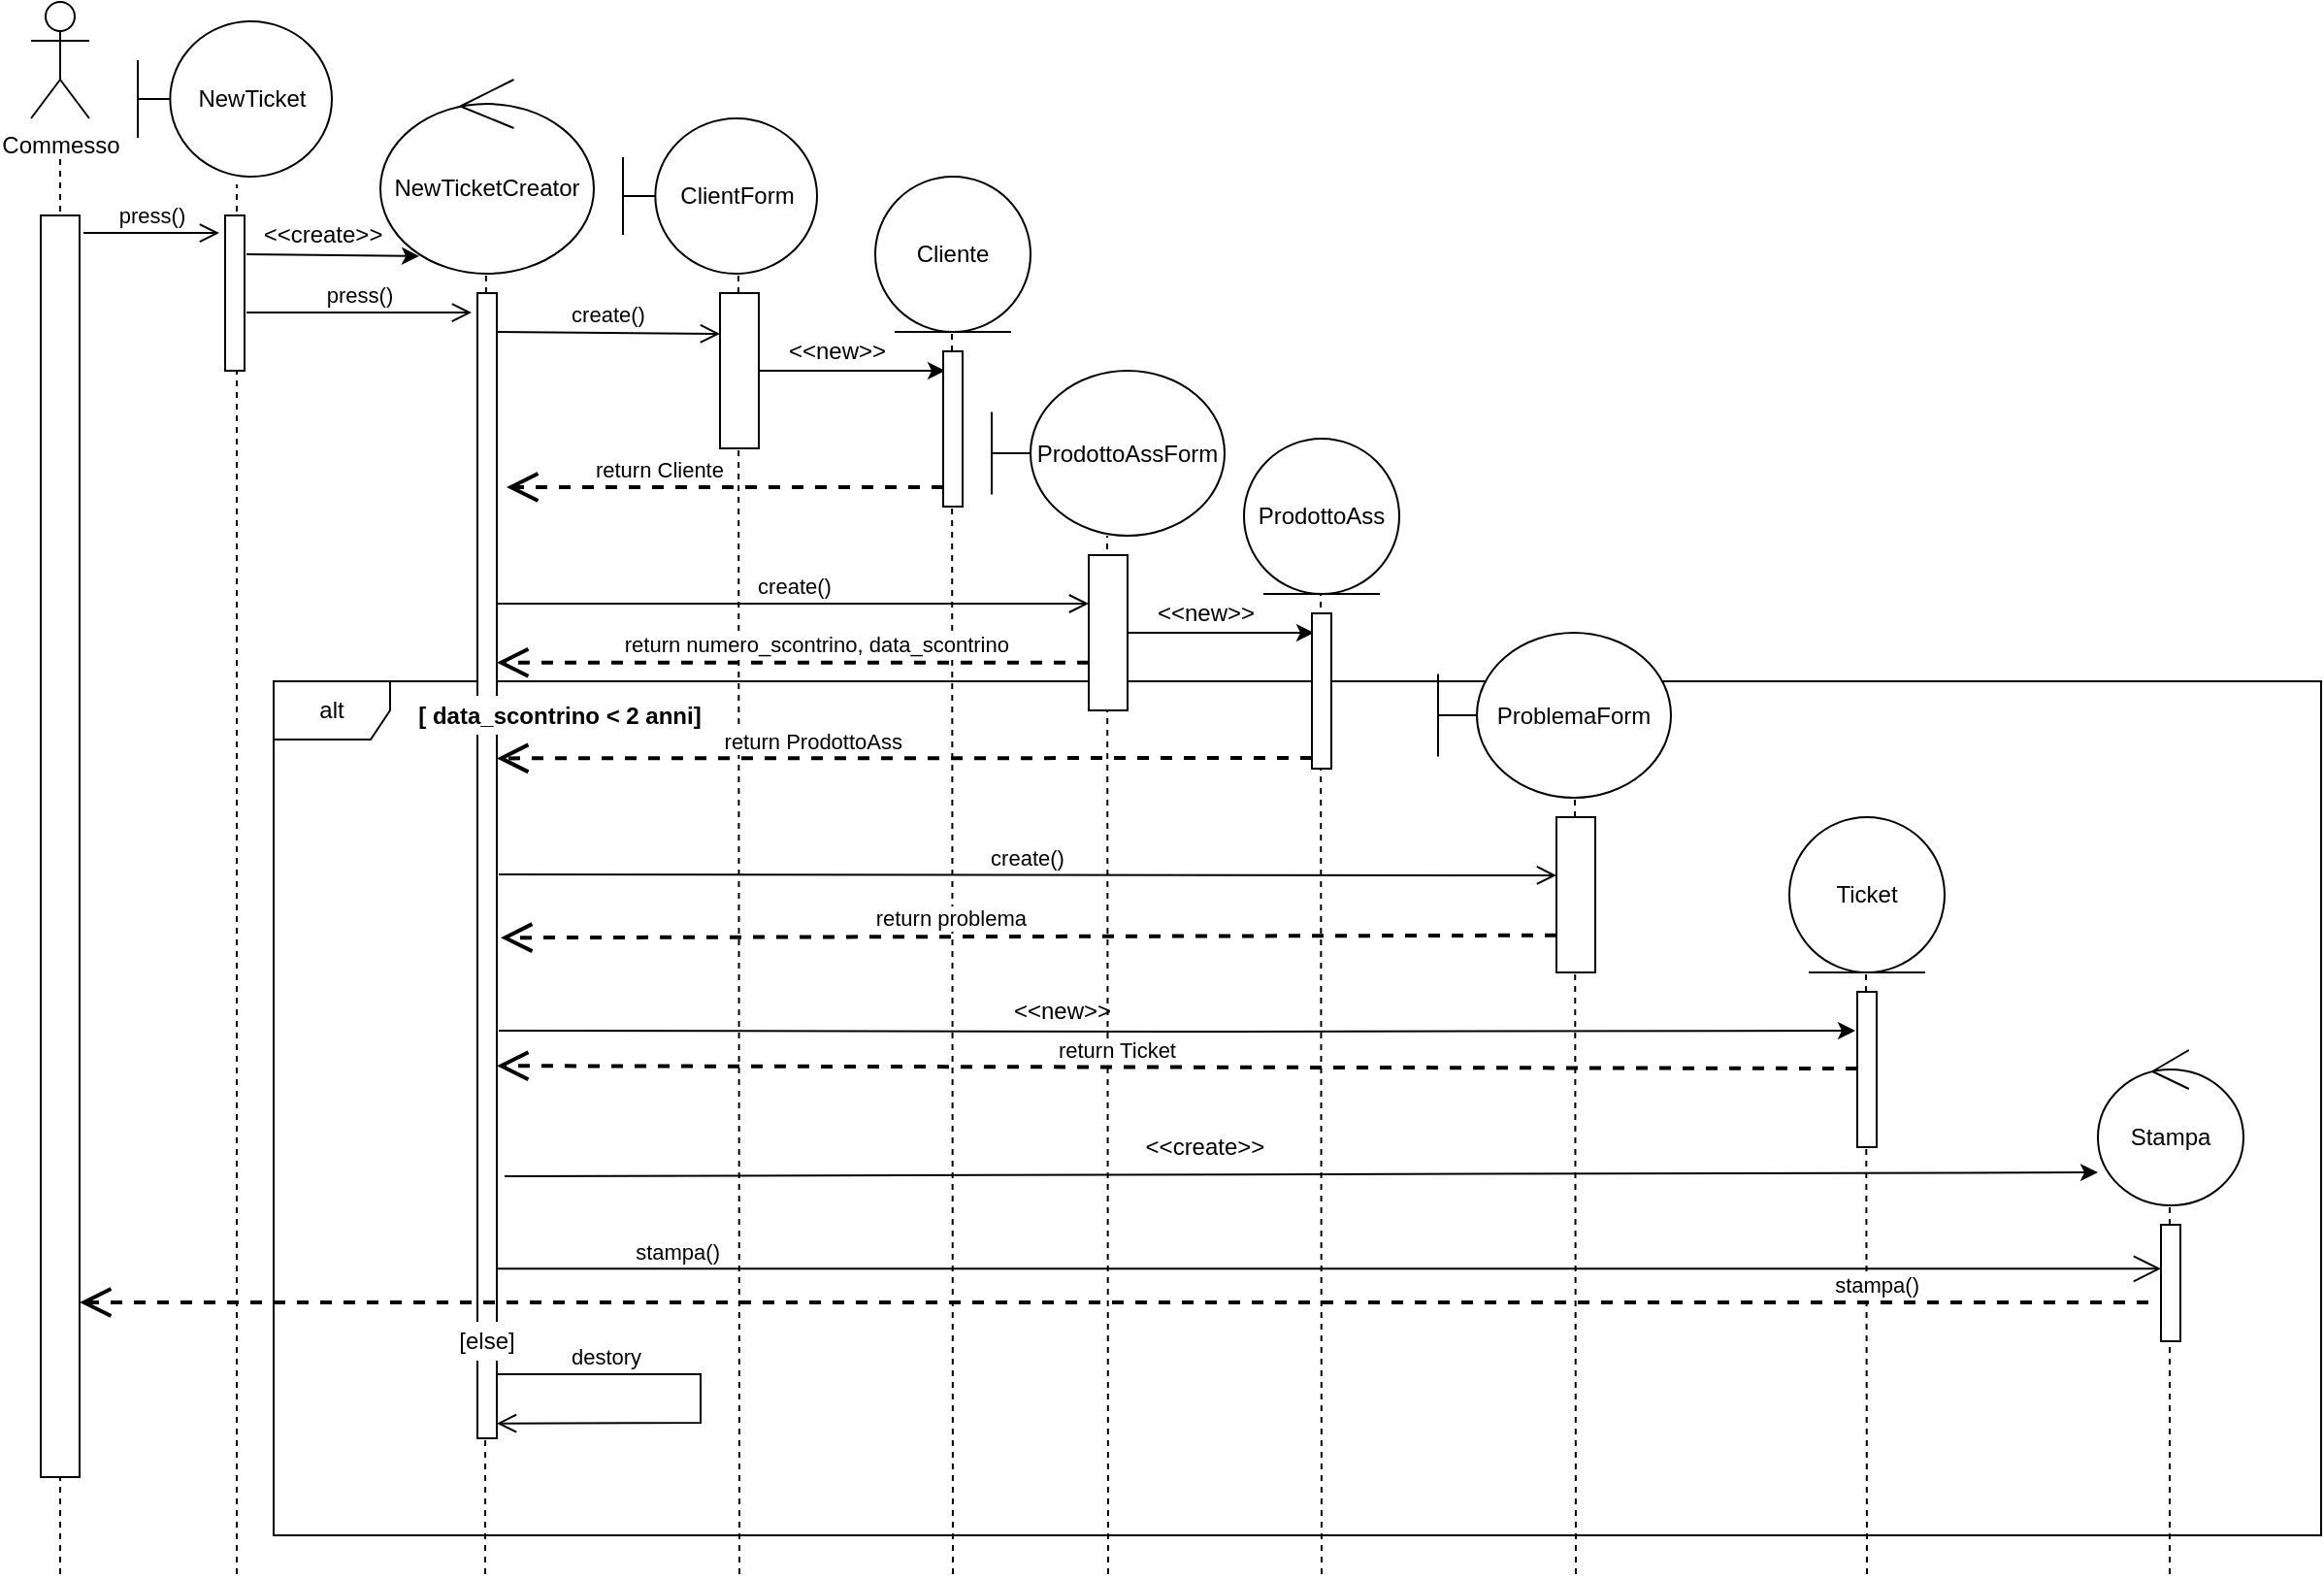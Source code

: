 <mxfile version="13.9.8" type="device"><diagram name="Page-1" id="13e1069c-82ec-6db2-03f1-153e76fe0fe0"><mxGraphModel dx="1365" dy="705" grid="1" gridSize="10" guides="1" tooltips="1" connect="1" arrows="1" fold="1" page="1" pageScale="1" pageWidth="1100" pageHeight="850" background="#ffffff" math="0" shadow="0"><root><mxCell id="0"/><mxCell id="1" parent="0"/><mxCell id="YjulRBOJpZ4opozoBegh-46" value="alt" style="shape=umlFrame;whiteSpace=wrap;html=1;sketch=0;direction=east;" parent="1" vertex="1"><mxGeometry x="190" y="380" width="1055" height="440" as="geometry"/></mxCell><mxCell id="lIuydwBpHKIJCZcJfAYn-12" value="" style="endArrow=none;dashed=1;html=1;strokeWidth=1;" edge="1" parent="1" source="YjulRBOJpZ4opozoBegh-53"><mxGeometry width="50" height="50" relative="1" as="geometry"><mxPoint x="1167" y="840" as="sourcePoint"/><mxPoint x="1167" y="625" as="targetPoint"/></mxGeometry></mxCell><mxCell id="lIuydwBpHKIJCZcJfAYn-11" value="" style="endArrow=none;dashed=1;html=1;strokeWidth=1;" edge="1" parent="1"><mxGeometry width="50" height="50" relative="1" as="geometry"><mxPoint x="1011" y="840" as="sourcePoint"/><mxPoint x="1010.5" y="530" as="targetPoint"/></mxGeometry></mxCell><mxCell id="lIuydwBpHKIJCZcJfAYn-10" value="" style="endArrow=none;dashed=1;html=1;strokeWidth=1;" edge="1" parent="1"><mxGeometry width="50" height="50" relative="1" as="geometry"><mxPoint x="861" y="840" as="sourcePoint"/><mxPoint x="860.5" y="440" as="targetPoint"/></mxGeometry></mxCell><mxCell id="lIuydwBpHKIJCZcJfAYn-9" value="" style="endArrow=none;dashed=1;html=1;strokeWidth=1;" edge="1" parent="1"><mxGeometry width="50" height="50" relative="1" as="geometry"><mxPoint x="730" y="840" as="sourcePoint"/><mxPoint x="729.5" y="335" as="targetPoint"/></mxGeometry></mxCell><mxCell id="lIuydwBpHKIJCZcJfAYn-8" value="" style="endArrow=none;dashed=1;html=1;strokeWidth=1;" edge="1" parent="1"><mxGeometry width="50" height="50" relative="1" as="geometry"><mxPoint x="620" y="840" as="sourcePoint"/><mxPoint x="619.5" y="305" as="targetPoint"/></mxGeometry></mxCell><mxCell id="lIuydwBpHKIJCZcJfAYn-7" value="" style="endArrow=none;dashed=1;html=1;strokeWidth=1;" edge="1" parent="1"><mxGeometry width="50" height="50" relative="1" as="geometry"><mxPoint x="540" y="840" as="sourcePoint"/><mxPoint x="539.5" y="200" as="targetPoint"/></mxGeometry></mxCell><mxCell id="lIuydwBpHKIJCZcJfAYn-6" value="" style="endArrow=none;dashed=1;html=1;strokeWidth=1;" edge="1" parent="1"><mxGeometry width="50" height="50" relative="1" as="geometry"><mxPoint x="430" y="840" as="sourcePoint"/><mxPoint x="429.5" y="169" as="targetPoint"/></mxGeometry></mxCell><mxCell id="lIuydwBpHKIJCZcJfAYn-5" value="" style="endArrow=none;dashed=1;html=1;entryX=0.495;entryY=1;entryDx=0;entryDy=0;entryPerimeter=0;strokeWidth=1;" edge="1" parent="1" target="YjulRBOJpZ4opozoBegh-44"><mxGeometry width="50" height="50" relative="1" as="geometry"><mxPoint x="299" y="840" as="sourcePoint"/><mxPoint x="299.5" y="124.35" as="targetPoint"/></mxGeometry></mxCell><mxCell id="lIuydwBpHKIJCZcJfAYn-4" value="" style="endArrow=none;dashed=1;html=1;entryX=0.51;entryY=1.05;entryDx=0;entryDy=0;entryPerimeter=0;strokeWidth=1;" edge="1" parent="1" target="YjulRBOJpZ4opozoBegh-1"><mxGeometry width="50" height="50" relative="1" as="geometry"><mxPoint x="171" y="840" as="sourcePoint"/><mxPoint x="90" y="120" as="targetPoint"/></mxGeometry></mxCell><mxCell id="lIuydwBpHKIJCZcJfAYn-3" value="" style="endArrow=none;dashed=1;html=1;jumpSize=15;jumpStyle=none;strokeWidth=1;" edge="1" parent="1"><mxGeometry width="50" height="50" relative="1" as="geometry"><mxPoint x="80" y="840" as="sourcePoint"/><mxPoint x="80" y="110" as="targetPoint"/></mxGeometry></mxCell><mxCell id="YjulRBOJpZ4opozoBegh-1" value="NewTicket" style="shape=umlBoundary;whiteSpace=wrap;html=1;" parent="1" vertex="1"><mxGeometry x="120" y="40" width="100" height="80" as="geometry"/></mxCell><mxCell id="YjulRBOJpZ4opozoBegh-2" value="" style="html=1;points=[];perimeter=orthogonalPerimeter;" parent="1" vertex="1"><mxGeometry x="70" y="140" width="20" height="650" as="geometry"/></mxCell><mxCell id="YjulRBOJpZ4opozoBegh-3" value="Commesso" style="shape=umlActor;verticalLabelPosition=bottom;verticalAlign=top;html=1;" parent="1" vertex="1"><mxGeometry x="65" y="30" width="30" height="60" as="geometry"/></mxCell><mxCell id="YjulRBOJpZ4opozoBegh-6" value="press()" style="html=1;verticalAlign=bottom;startArrow=none;startFill=0;endArrow=open;startSize=6;endSize=8;entryX=-0.3;entryY=0.113;entryDx=0;entryDy=0;entryPerimeter=0;" parent="1" target="YjulRBOJpZ4opozoBegh-42" edge="1"><mxGeometry width="80" relative="1" as="geometry"><mxPoint x="92" y="149" as="sourcePoint"/><mxPoint x="160" y="179" as="targetPoint"/><Array as="points"/></mxGeometry></mxCell><mxCell id="YjulRBOJpZ4opozoBegh-7" value="" style="html=1;points=[];perimeter=orthogonalPerimeter;" parent="1" vertex="1"><mxGeometry x="295" y="180" width="10" height="590" as="geometry"/></mxCell><mxCell id="YjulRBOJpZ4opozoBegh-8" value="create()" style="html=1;verticalAlign=bottom;startArrow=none;startFill=0;endArrow=open;startSize=6;endSize=8;exitX=1.1;exitY=0.085;exitDx=0;exitDy=0;exitPerimeter=0;" parent="1" edge="1"><mxGeometry width="80" relative="1" as="geometry"><mxPoint x="305" y="200.0" as="sourcePoint"/><mxPoint x="420" y="201" as="targetPoint"/></mxGeometry></mxCell><mxCell id="YjulRBOJpZ4opozoBegh-9" value="ClientForm" style="shape=umlBoundary;whiteSpace=wrap;html=1;" parent="1" vertex="1"><mxGeometry x="370" y="90" width="100" height="80" as="geometry"/></mxCell><mxCell id="YjulRBOJpZ4opozoBegh-12" value="" style="edgeStyle=orthogonalEdgeStyle;rounded=0;orthogonalLoop=1;jettySize=auto;html=1;entryX=0.1;entryY=0.125;entryDx=0;entryDy=0;entryPerimeter=0;" parent="1" source="YjulRBOJpZ4opozoBegh-10" target="YjulRBOJpZ4opozoBegh-13" edge="1"><mxGeometry relative="1" as="geometry"/></mxCell><mxCell id="YjulRBOJpZ4opozoBegh-10" value="" style="html=1;points=[];perimeter=orthogonalPerimeter;" parent="1" vertex="1"><mxGeometry x="420" y="180" width="20" height="80" as="geometry"/></mxCell><mxCell id="YjulRBOJpZ4opozoBegh-11" value="Cliente" style="ellipse;shape=umlEntity;whiteSpace=wrap;html=1;" parent="1" vertex="1"><mxGeometry x="500" y="120" width="80" height="80" as="geometry"/></mxCell><mxCell id="YjulRBOJpZ4opozoBegh-13" value="" style="html=1;points=[];perimeter=orthogonalPerimeter;" parent="1" vertex="1"><mxGeometry x="535" y="210" width="10" height="80" as="geometry"/></mxCell><mxCell id="YjulRBOJpZ4opozoBegh-14" value="&amp;lt;&amp;lt;new&amp;gt;&amp;gt;" style="text;html=1;align=center;verticalAlign=middle;resizable=0;points=[];autosize=1;" parent="1" vertex="1"><mxGeometry x="445" y="200" width="70" height="20" as="geometry"/></mxCell><mxCell id="YjulRBOJpZ4opozoBegh-15" value="create()" style="html=1;verticalAlign=bottom;startArrow=none;startFill=0;endArrow=open;startSize=6;endSize=8;exitX=1.1;exitY=0.085;exitDx=0;exitDy=0;exitPerimeter=0;" parent="1" target="YjulRBOJpZ4opozoBegh-18" edge="1"><mxGeometry width="80" relative="1" as="geometry"><mxPoint x="305" y="340" as="sourcePoint"/><mxPoint x="580" y="341" as="targetPoint"/></mxGeometry></mxCell><mxCell id="YjulRBOJpZ4opozoBegh-16" value="ProdottoAssForm" style="shape=umlBoundary;whiteSpace=wrap;html=1;" parent="1" vertex="1"><mxGeometry x="560" y="220" width="120" height="85" as="geometry"/></mxCell><mxCell id="YjulRBOJpZ4opozoBegh-17" value="" style="edgeStyle=orthogonalEdgeStyle;rounded=0;orthogonalLoop=1;jettySize=auto;html=1;entryX=0.1;entryY=0.125;entryDx=0;entryDy=0;entryPerimeter=0;" parent="1" source="YjulRBOJpZ4opozoBegh-18" target="YjulRBOJpZ4opozoBegh-20" edge="1"><mxGeometry relative="1" as="geometry"/></mxCell><mxCell id="YjulRBOJpZ4opozoBegh-18" value="" style="html=1;points=[];perimeter=orthogonalPerimeter;" parent="1" vertex="1"><mxGeometry x="610" y="315" width="20" height="80" as="geometry"/></mxCell><mxCell id="YjulRBOJpZ4opozoBegh-19" value="ProdottoAss" style="ellipse;shape=umlEntity;whiteSpace=wrap;html=1;" parent="1" vertex="1"><mxGeometry x="690" y="255" width="80" height="80" as="geometry"/></mxCell><mxCell id="YjulRBOJpZ4opozoBegh-20" value="" style="html=1;points=[];perimeter=orthogonalPerimeter;" parent="1" vertex="1"><mxGeometry x="725" y="345" width="10" height="80" as="geometry"/></mxCell><mxCell id="YjulRBOJpZ4opozoBegh-21" value="&amp;lt;&amp;lt;new&amp;gt;&amp;gt;" style="text;html=1;align=center;verticalAlign=middle;resizable=0;points=[];autosize=1;" parent="1" vertex="1"><mxGeometry x="635" y="335" width="70" height="20" as="geometry"/></mxCell><mxCell id="YjulRBOJpZ4opozoBegh-22" value="return Cliente" style="endArrow=open;endSize=12;dashed=1;html=1;labelPosition=left;verticalLabelPosition=top;align=right;verticalAlign=bottom;exitX=0;exitY=0.875;exitDx=0;exitDy=0;exitPerimeter=0;strokeWidth=2;" parent="1" source="YjulRBOJpZ4opozoBegh-13" edge="1"><mxGeometry width="160" relative="1" as="geometry"><mxPoint x="460" y="310" as="sourcePoint"/><mxPoint x="310" y="280" as="targetPoint"/></mxGeometry></mxCell><mxCell id="YjulRBOJpZ4opozoBegh-23" value="return ProdottoAss" style="endArrow=open;endSize=12;dashed=1;html=1;entryX=1;entryY=0.659;entryDx=0;entryDy=0;entryPerimeter=0;labelPosition=left;verticalLabelPosition=top;align=right;verticalAlign=bottom;strokeWidth=2;" parent="1" edge="1"><mxGeometry width="160" relative="1" as="geometry"><mxPoint x="725" y="419.5" as="sourcePoint"/><mxPoint x="305" y="419.69" as="targetPoint"/></mxGeometry></mxCell><mxCell id="YjulRBOJpZ4opozoBegh-24" value="ProblemaForm" style="shape=umlBoundary;whiteSpace=wrap;html=1;" parent="1" vertex="1"><mxGeometry x="790" y="355" width="120" height="85" as="geometry"/></mxCell><mxCell id="YjulRBOJpZ4opozoBegh-25" value="" style="html=1;points=[];perimeter=orthogonalPerimeter;" parent="1" vertex="1"><mxGeometry x="851" y="450" width="20" height="80" as="geometry"/></mxCell><mxCell id="YjulRBOJpZ4opozoBegh-26" value="create()" style="html=1;verticalAlign=bottom;startArrow=none;startFill=0;endArrow=open;startSize=6;endSize=8;exitX=1.1;exitY=0.085;exitDx=0;exitDy=0;exitPerimeter=0;" parent="1" edge="1"><mxGeometry width="80" relative="1" as="geometry"><mxPoint x="306" y="479.5" as="sourcePoint"/><mxPoint x="851" y="480" as="targetPoint"/></mxGeometry></mxCell><mxCell id="YjulRBOJpZ4opozoBegh-31" value="return problema" style="endArrow=open;endSize=12;dashed=1;html=1;entryX=1.1;entryY=0.81;entryDx=0;entryDy=0;entryPerimeter=0;labelPosition=left;verticalLabelPosition=top;align=right;verticalAlign=bottom;strokeWidth=2;" parent="1" edge="1"><mxGeometry width="160" relative="1" as="geometry"><mxPoint x="851" y="510.85" as="sourcePoint"/><mxPoint x="307" y="512.1" as="targetPoint"/></mxGeometry></mxCell><mxCell id="YjulRBOJpZ4opozoBegh-33" value="return numero_scontrino, data_scontrino" style="endArrow=open;endSize=12;dashed=1;html=1;labelPosition=left;verticalLabelPosition=top;align=right;verticalAlign=bottom;strokeWidth=2;" parent="1" target="YjulRBOJpZ4opozoBegh-7" edge="1"><mxGeometry x="-0.738" width="160" relative="1" as="geometry"><mxPoint x="610" y="370.35" as="sourcePoint"/><mxPoint x="310" y="370" as="targetPoint"/><mxPoint as="offset"/></mxGeometry></mxCell><mxCell id="YjulRBOJpZ4opozoBegh-35" value="" style="edgeStyle=orthogonalEdgeStyle;rounded=0;orthogonalLoop=1;jettySize=auto;html=1;entryX=-0.1;entryY=0.25;entryDx=0;entryDy=0;entryPerimeter=0;" parent="1" target="YjulRBOJpZ4opozoBegh-39" edge="1"><mxGeometry relative="1" as="geometry"><mxPoint x="306" y="560" as="sourcePoint"/><mxPoint x="951" y="560" as="targetPoint"/></mxGeometry></mxCell><mxCell id="YjulRBOJpZ4opozoBegh-36" value="&amp;lt;&amp;lt;new&amp;gt;&amp;gt;" style="text;html=1;align=center;verticalAlign=middle;resizable=0;points=[];autosize=1;" parent="1" vertex="1"><mxGeometry x="561" y="540" width="70" height="20" as="geometry"/></mxCell><mxCell id="YjulRBOJpZ4opozoBegh-38" value="Ticket" style="ellipse;shape=umlEntity;whiteSpace=wrap;html=1;" parent="1" vertex="1"><mxGeometry x="971" y="450" width="80" height="80" as="geometry"/></mxCell><mxCell id="YjulRBOJpZ4opozoBegh-39" value="" style="html=1;points=[];perimeter=orthogonalPerimeter;" parent="1" vertex="1"><mxGeometry x="1006" y="540" width="10" height="80" as="geometry"/></mxCell><mxCell id="YjulRBOJpZ4opozoBegh-40" value="return Ticket" style="endArrow=open;endSize=12;dashed=1;html=1;labelPosition=left;verticalLabelPosition=top;align=right;verticalAlign=bottom;entryX=0.9;entryY=0.971;entryDx=0;entryDy=0;entryPerimeter=0;strokeWidth=2;" parent="1" edge="1"><mxGeometry width="160" relative="1" as="geometry"><mxPoint x="1006" y="579.5" as="sourcePoint"/><mxPoint x="305" y="578.11" as="targetPoint"/></mxGeometry></mxCell><mxCell id="YjulRBOJpZ4opozoBegh-42" value="" style="html=1;points=[];perimeter=orthogonalPerimeter;" parent="1" vertex="1"><mxGeometry x="165" y="140" width="10" height="80" as="geometry"/></mxCell><mxCell id="YjulRBOJpZ4opozoBegh-44" value="NewTicketCreator" style="ellipse;shape=umlControl;whiteSpace=wrap;html=1;" parent="1" vertex="1"><mxGeometry x="245" y="70" width="110" height="100" as="geometry"/></mxCell><mxCell id="YjulRBOJpZ4opozoBegh-45" value="press()" style="html=1;verticalAlign=bottom;startArrow=none;startFill=0;endArrow=open;startSize=6;endSize=8;entryX=-0.3;entryY=0.017;entryDx=0;entryDy=0;entryPerimeter=0;" parent="1" target="YjulRBOJpZ4opozoBegh-7" edge="1"><mxGeometry width="80" relative="1" as="geometry"><mxPoint x="176" y="190" as="sourcePoint"/><mxPoint x="175" y="189.1" as="targetPoint"/><Array as="points"/></mxGeometry></mxCell><mxCell id="YjulRBOJpZ4opozoBegh-47" value="&lt;b&gt;[ data_scontrino &amp;lt; 2 anni]&lt;/b&gt;" style="text;html=1;strokeColor=none;align=center;verticalAlign=middle;whiteSpace=wrap;rounded=0;sketch=0;fillColor=#FFFFFF;" parent="1" vertex="1"><mxGeometry x="255" y="387.5" width="165" height="20" as="geometry"/></mxCell><mxCell id="YjulRBOJpZ4opozoBegh-49" value="[else]" style="text;html=1;strokeColor=none;align=center;verticalAlign=middle;whiteSpace=wrap;rounded=0;sketch=0;fillColor=#ffffff;" parent="1" vertex="1"><mxGeometry x="280" y="710" width="40" height="20" as="geometry"/></mxCell><mxCell id="YjulRBOJpZ4opozoBegh-52" value="Stampa" style="ellipse;shape=umlControl;whiteSpace=wrap;html=1;" parent="1" vertex="1"><mxGeometry x="1130" y="570" width="75" height="80" as="geometry"/></mxCell><mxCell id="YjulRBOJpZ4opozoBegh-54" value="stampa()" style="endArrow=open;endSize=12;dashed=1;html=1;labelPosition=left;verticalLabelPosition=top;align=right;verticalAlign=bottom;strokeWidth=2;" parent="1" edge="1" target="YjulRBOJpZ4opozoBegh-2"><mxGeometry x="-0.78" width="160" relative="1" as="geometry"><mxPoint x="1156" y="700" as="sourcePoint"/><mxPoint x="1065" y="700.0" as="targetPoint"/><mxPoint as="offset"/></mxGeometry></mxCell><mxCell id="YjulRBOJpZ4opozoBegh-56" value="stampa()" style="endArrow=open;endSize=12;html=1;labelPosition=left;verticalLabelPosition=top;align=right;verticalAlign=bottom;exitX=1;exitY=0.852;exitDx=0;exitDy=0;exitPerimeter=0;" parent="1" source="YjulRBOJpZ4opozoBegh-7" target="YjulRBOJpZ4opozoBegh-53" edge="1"><mxGeometry x="-0.731" width="160" relative="1" as="geometry"><mxPoint x="1016" y="589.5" as="sourcePoint"/><mxPoint x="315" y="588.11" as="targetPoint"/><mxPoint as="offset"/></mxGeometry></mxCell><mxCell id="YjulRBOJpZ4opozoBegh-50" value="destory" style="html=1;verticalAlign=bottom;startArrow=none;startFill=0;endArrow=open;startSize=6;endSize=8;entryX=1;entryY=0.987;entryDx=0;entryDy=0;entryPerimeter=0;rounded=0;" parent="1" target="YjulRBOJpZ4opozoBegh-7" edge="1"><mxGeometry x="-0.524" width="80" relative="1" as="geometry"><mxPoint x="305" y="737" as="sourcePoint"/><mxPoint x="425" y="650.96" as="targetPoint"/><Array as="points"><mxPoint x="410" y="737"/><mxPoint x="410" y="762"/></Array><mxPoint as="offset"/></mxGeometry></mxCell><mxCell id="lIuydwBpHKIJCZcJfAYn-13" value="" style="endArrow=classic;html=1;strokeWidth=1;exitX=1.1;exitY=0.25;exitDx=0;exitDy=0;exitPerimeter=0;entryX=0.182;entryY=0.91;entryDx=0;entryDy=0;entryPerimeter=0;" edge="1" parent="1" source="YjulRBOJpZ4opozoBegh-42" target="YjulRBOJpZ4opozoBegh-44"><mxGeometry width="50" height="50" relative="1" as="geometry"><mxPoint x="570" y="360" as="sourcePoint"/><mxPoint x="240" y="149" as="targetPoint"/></mxGeometry></mxCell><mxCell id="lIuydwBpHKIJCZcJfAYn-14" value="&amp;lt;&amp;lt;create&amp;gt;&amp;gt;" style="text;html=1;align=center;verticalAlign=middle;resizable=0;points=[];autosize=1;" vertex="1" parent="1"><mxGeometry x="175" y="140" width="80" height="20" as="geometry"/></mxCell><mxCell id="lIuydwBpHKIJCZcJfAYn-16" value="" style="endArrow=classic;html=1;strokeWidth=1;entryX=0;entryY=0.788;entryDx=0;entryDy=0;entryPerimeter=0;" edge="1" parent="1" target="YjulRBOJpZ4opozoBegh-52"><mxGeometry width="50" height="50" relative="1" as="geometry"><mxPoint x="309" y="635" as="sourcePoint"/><mxPoint x="620" y="638" as="targetPoint"/></mxGeometry></mxCell><mxCell id="lIuydwBpHKIJCZcJfAYn-17" value="&amp;lt;&amp;lt;create&amp;gt;&amp;gt;" style="text;html=1;strokeColor=none;fillColor=none;align=center;verticalAlign=middle;whiteSpace=wrap;rounded=0;" vertex="1" parent="1"><mxGeometry x="635" y="610" width="70" height="20" as="geometry"/></mxCell><mxCell id="YjulRBOJpZ4opozoBegh-53" value="" style="html=1;points=[];perimeter=orthogonalPerimeter;sketch=0;fillColor=#ffffff;" parent="1" vertex="1"><mxGeometry x="1162.5" y="660" width="10" height="60" as="geometry"/></mxCell><mxCell id="lIuydwBpHKIJCZcJfAYn-18" value="" style="endArrow=none;dashed=1;html=1;strokeWidth=1;" edge="1" parent="1" target="YjulRBOJpZ4opozoBegh-53"><mxGeometry width="50" height="50" relative="1" as="geometry"><mxPoint x="1167" y="840" as="sourcePoint"/><mxPoint x="1167" y="625" as="targetPoint"/></mxGeometry></mxCell></root></mxGraphModel></diagram></mxfile>